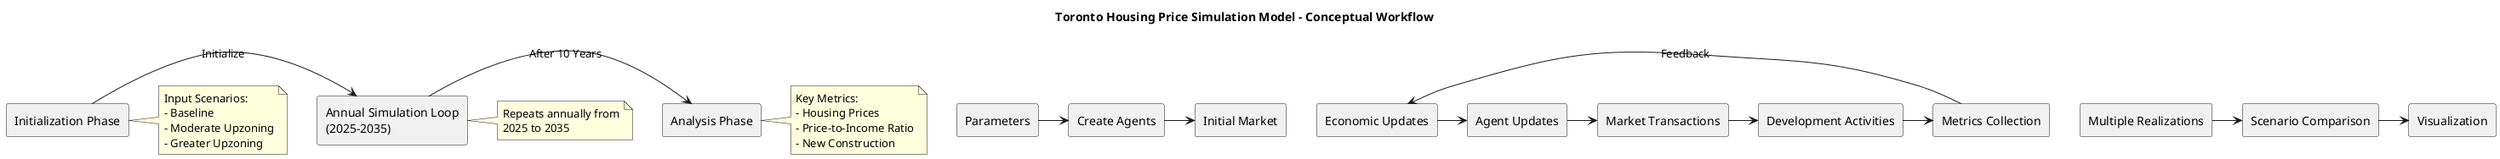 @startuml
title "Toronto Housing Price Simulation Model - Conceptual Workflow"

' Main Phases
rectangle "Initialization Phase" as Init
rectangle "Annual Simulation Loop\n(2025-2035)" as Loop
rectangle "Analysis Phase" as Analysis

' Main flow
Init -> Loop : Initialize
Loop -> Analysis : After 10 Years

' Phase Components
rectangle "Parameters" as Params
rectangle "Create Agents" as CreateAgents
rectangle "Initial Market" as InitMarket

rectangle "Economic Updates" as EconUpdates
rectangle "Agent Updates" as AgentUpdates
rectangle "Market Transactions" as MarketTrans
rectangle "Development Activities" as DevAct
rectangle "Metrics Collection" as Metrics

rectangle "Multiple Realizations" as MultiReal
rectangle "Scenario Comparison" as ScenComp
rectangle "Visualization" as Visual

' Component connections
Params -> CreateAgents
CreateAgents -> InitMarket

EconUpdates -> AgentUpdates
AgentUpdates -> MarketTrans
MarketTrans -> DevAct
DevAct -> Metrics
Metrics -> EconUpdates : Feedback

MultiReal -> ScenComp
ScenComp -> Visual

' Notes
note right of Loop
  Repeats annually from
  2025 to 2035
end note

note right of Init
  Input Scenarios:
  - Baseline
  - Moderate Upzoning
  - Greater Upzoning
end note

note right of Analysis
  Key Metrics:
  - Housing Prices
  - Price-to-Income Ratio
  - New Construction
end note

@enduml 